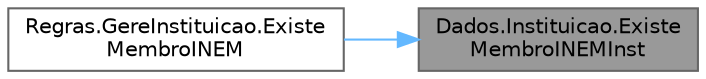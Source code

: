 digraph "Dados.Instituicao.ExisteMembroINEMInst"
{
 // LATEX_PDF_SIZE
  bgcolor="transparent";
  edge [fontname=Helvetica,fontsize=10,labelfontname=Helvetica,labelfontsize=10];
  node [fontname=Helvetica,fontsize=10,shape=box,height=0.2,width=0.4];
  rankdir="RL";
  Node1 [id="Node000001",label="Dados.Instituicao.Existe\lMembroINEMInst",height=0.2,width=0.4,color="gray40", fillcolor="grey60", style="filled", fontcolor="black",tooltip="Funcao que verifica se um determinado membro do INEM existe na lista da equipa de INEM instituicao."];
  Node1 -> Node2 [id="edge1_Node000001_Node000002",dir="back",color="steelblue1",style="solid",tooltip=" "];
  Node2 [id="Node000002",label="Regras.GereInstituicao.Existe\lMembroINEM",height=0.2,width=0.4,color="grey40", fillcolor="white", style="filled",URL="$class_regras_1_1_gere_instituicao.html#aebe6c9a1e7bc0247c167d6142c1be337",tooltip="Funcao que verifica se um membro do INEM existe na instituicao."];
}
